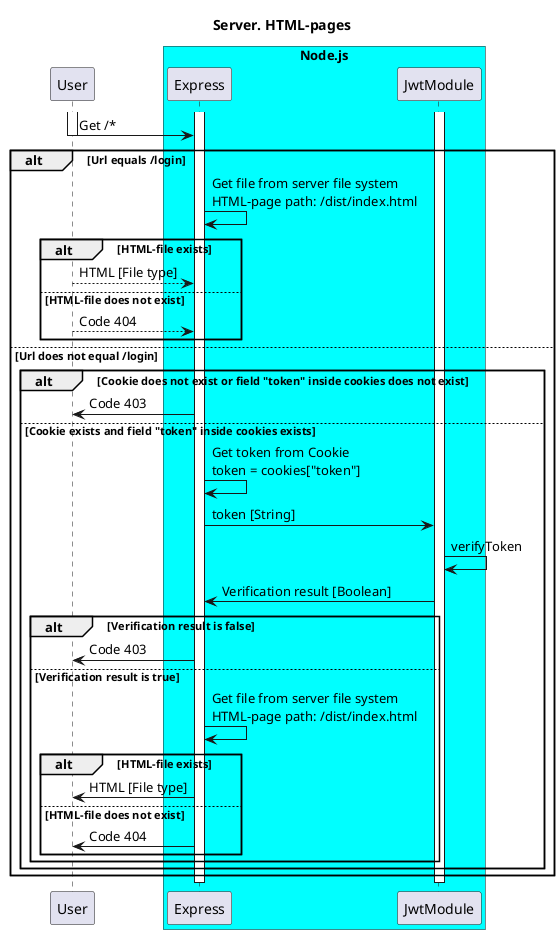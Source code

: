 @startuml
title Server. HTML-pages

participant User

box "Node.js" #Cyan
    participant "Express" as Express
    participant "JwtModule" as JwtModule
end box

activate User
activate Express
activate JwtModule

User -> Express: Get /*

deactivate User

alt Url equals /login
    Express -> Express: Get file from server file system \nHTML-page path: /dist/index.html

    alt HTML-file exists
        Express <-- User: HTML [File type]
    else HTML-file does not exist
        Express <-- User: Code 404
    end
else Url does not equal /login
    alt Cookie does not exist or field "token" inside cookies does not exist
        Express -> User: Code 403
    else Cookie exists and field "token" inside cookies exists
        Express -> Express: Get token from Cookie\ntoken = cookies["token"]

        Express -> JwtModule: token [String]

        JwtModule -> JwtModule: verifyToken

        JwtModule -> Express: Verification result [Boolean]

        alt Verification result is false
                Express -> User: Code 403
        else Verification result is true
            Express -> Express: Get file from server file system \nHTML-page path: /dist/index.html

            alt HTML-file exists
                Express -> User: HTML [File type]
            else HTML-file does not exist
                Express -> User: Code 404
            end
        end
    end
end

deactivate Express
deactivate JwtModule

@enduml
